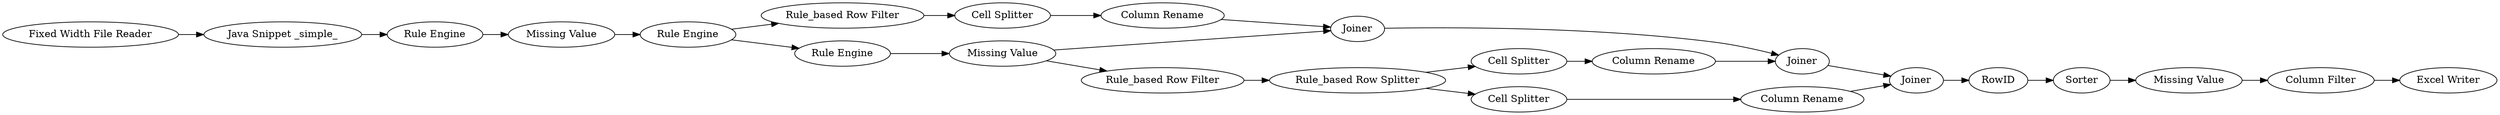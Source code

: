 digraph {
	"4054465177313375893_109" [label="Rule_based Row Filter"]
	"4054465177313375893_105" [label="Rule Engine"]
	"4054465177313375893_118" [label="Cell Splitter"]
	"4054465177313375893_124" [label="Column Filter"]
	"4054465177313375893_121" [label="Column Rename"]
	"4054465177313375893_110" [label="Cell Splitter"]
	"4054465177313375893_111" [label="Column Rename"]
	"4054465177313375893_113" [label=Sorter]
	"4054465177313375893_114" [label=RowID]
	"4054465177313375893_99" [label="Fixed Width File Reader"]
	"4054465177313375893_117" [label="Rule_based Row Filter"]
	"4054465177313375893_106" [label="Missing Value"]
	"4054465177313375893_125" [label="Excel Writer"]
	"4054465177313375893_119" [label="Column Rename"]
	"4054465177313375893_102" [label="Rule Engine"]
	"4054465177313375893_115" [label="Missing Value"]
	"4054465177313375893_112" [label=Joiner]
	"4054465177313375893_107" [label="Rule Engine"]
	"4054465177313375893_120" [label="Cell Splitter"]
	"4054465177313375893_103" [label="Java Snippet _simple_"]
	"4054465177313375893_104" [label="Missing Value"]
	"4054465177313375893_116" [label="Rule_based Row Splitter"]
	"4054465177313375893_122" [label=Joiner]
	"4054465177313375893_123" [label=Joiner]
	"4054465177313375893_107" -> "4054465177313375893_105"
	"4054465177313375893_105" -> "4054465177313375893_106"
	"4054465177313375893_103" -> "4054465177313375893_102"
	"4054465177313375893_121" -> "4054465177313375893_123"
	"4054465177313375893_118" -> "4054465177313375893_119"
	"4054465177313375893_114" -> "4054465177313375893_113"
	"4054465177313375893_102" -> "4054465177313375893_104"
	"4054465177313375893_123" -> "4054465177313375893_114"
	"4054465177313375893_124" -> "4054465177313375893_125"
	"4054465177313375893_117" -> "4054465177313375893_116"
	"4054465177313375893_120" -> "4054465177313375893_121"
	"4054465177313375893_116" -> "4054465177313375893_120"
	"4054465177313375893_112" -> "4054465177313375893_122"
	"4054465177313375893_115" -> "4054465177313375893_124"
	"4054465177313375893_119" -> "4054465177313375893_122"
	"4054465177313375893_110" -> "4054465177313375893_111"
	"4054465177313375893_106" -> "4054465177313375893_112"
	"4054465177313375893_111" -> "4054465177313375893_112"
	"4054465177313375893_107" -> "4054465177313375893_109"
	"4054465177313375893_104" -> "4054465177313375893_107"
	"4054465177313375893_106" -> "4054465177313375893_117"
	"4054465177313375893_116" -> "4054465177313375893_118"
	"4054465177313375893_109" -> "4054465177313375893_110"
	"4054465177313375893_122" -> "4054465177313375893_123"
	"4054465177313375893_99" -> "4054465177313375893_103"
	"4054465177313375893_113" -> "4054465177313375893_115"
	rankdir=LR
}
